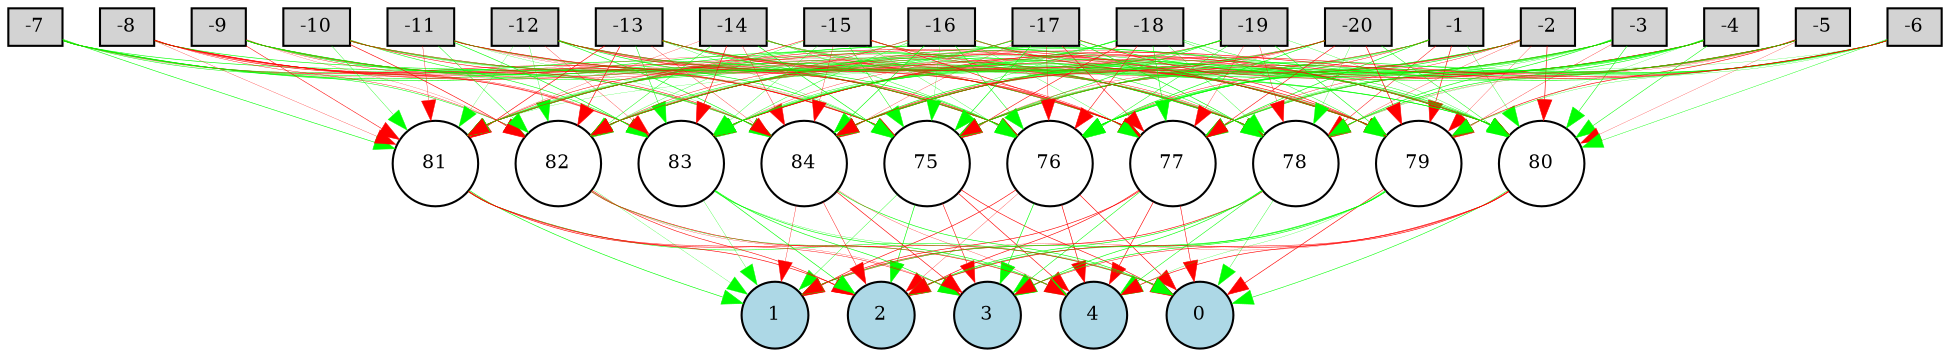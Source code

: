 digraph {
	node [fontsize=9 height=0.2 shape=circle width=0.2]
	-1 [fillcolor=lightgray shape=box style=filled]
	-2 [fillcolor=lightgray shape=box style=filled]
	-3 [fillcolor=lightgray shape=box style=filled]
	-4 [fillcolor=lightgray shape=box style=filled]
	-5 [fillcolor=lightgray shape=box style=filled]
	-6 [fillcolor=lightgray shape=box style=filled]
	-7 [fillcolor=lightgray shape=box style=filled]
	-8 [fillcolor=lightgray shape=box style=filled]
	-9 [fillcolor=lightgray shape=box style=filled]
	-10 [fillcolor=lightgray shape=box style=filled]
	-11 [fillcolor=lightgray shape=box style=filled]
	-12 [fillcolor=lightgray shape=box style=filled]
	-13 [fillcolor=lightgray shape=box style=filled]
	-14 [fillcolor=lightgray shape=box style=filled]
	-15 [fillcolor=lightgray shape=box style=filled]
	-16 [fillcolor=lightgray shape=box style=filled]
	-17 [fillcolor=lightgray shape=box style=filled]
	-18 [fillcolor=lightgray shape=box style=filled]
	-19 [fillcolor=lightgray shape=box style=filled]
	-20 [fillcolor=lightgray shape=box style=filled]
	0 [fillcolor=lightblue style=filled]
	1 [fillcolor=lightblue style=filled]
	2 [fillcolor=lightblue style=filled]
	3 [fillcolor=lightblue style=filled]
	4 [fillcolor=lightblue style=filled]
	75 [fillcolor=white style=filled]
	76 [fillcolor=white style=filled]
	77 [fillcolor=white style=filled]
	78 [fillcolor=white style=filled]
	79 [fillcolor=white style=filled]
	80 [fillcolor=white style=filled]
	81 [fillcolor=white style=filled]
	82 [fillcolor=white style=filled]
	83 [fillcolor=white style=filled]
	84 [fillcolor=white style=filled]
	-1 -> 75 [color=green penwidth=0.17141164142423176 style=solid]
	-1 -> 76 [color=red penwidth=0.209580695409458 style=solid]
	-1 -> 77 [color=green penwidth=0.30000000000000004 style=solid]
	-1 -> 78 [color=red penwidth=0.22960161178389762 style=solid]
	-1 -> 79 [color=red penwidth=0.30000000000000004 style=solid]
	-1 -> 80 [color=green penwidth=0.16140198184810084 style=solid]
	-1 -> 81 [color=red penwidth=0.1647758452656759 style=solid]
	-1 -> 82 [color=red penwidth=0.1444746094223498 style=solid]
	-1 -> 83 [color=green penwidth=0.21243582445874126 style=solid]
	-1 -> 84 [color=green penwidth=0.12624317341202584 style=solid]
	-2 -> 75 [color=red penwidth=0.18473455368221603 style=solid]
	-2 -> 76 [color=green penwidth=0.30000000000000004 style=solid]
	-2 -> 77 [color=red penwidth=0.18282413447078805 style=solid]
	-2 -> 78 [color=red penwidth=0.14099691846395906 style=solid]
	-2 -> 79 [color=red penwidth=0.12466532023796065 style=solid]
	-2 -> 80 [color=red penwidth=0.30000000000000004 style=solid]
	-2 -> 81 [color=green penwidth=0.12439145073776312 style=solid]
	-2 -> 82 [color=green penwidth=0.17849544183746466 style=solid]
	-2 -> 83 [color=green penwidth=0.26539666450612875 style=solid]
	-2 -> 84 [color=red penwidth=0.30000000000000004 style=solid]
	-3 -> 75 [color=green penwidth=0.1862009101363553 style=solid]
	-3 -> 76 [color=green penwidth=0.2685920763555648 style=solid]
	-3 -> 77 [color=green penwidth=0.1491475387018249 style=solid]
	-3 -> 78 [color=green penwidth=0.30000000000000004 style=solid]
	-3 -> 79 [color=red penwidth=0.15106218924724452 style=solid]
	-3 -> 80 [color=green penwidth=0.25426610297903857 style=solid]
	-3 -> 81 [color=green penwidth=0.24790412387474772 style=solid]
	-3 -> 82 [color=green penwidth=0.2492242576220245 style=solid]
	-3 -> 83 [color=red penwidth=0.14239835241855556 style=solid]
	-3 -> 84 [color=green penwidth=0.2265956060400046 style=solid]
	-4 -> 75 [color=green penwidth=0.2939699829928565 style=solid]
	-4 -> 76 [color=green penwidth=0.2959324525505336 style=solid]
	-4 -> 77 [color=green penwidth=0.30000000000000004 style=solid]
	-4 -> 78 [color=green penwidth=0.30000000000000004 style=solid]
	-4 -> 79 [color=green penwidth=0.11146736673094448 style=solid]
	-4 -> 80 [color=green penwidth=0.2492539356072194 style=solid]
	-4 -> 81 [color=red penwidth=0.2519529745889991 style=solid]
	-4 -> 82 [color=red penwidth=0.30000000000000004 style=solid]
	-4 -> 83 [color=green penwidth=0.30000000000000004 style=solid]
	-4 -> 84 [color=green penwidth=0.23104099813173115 style=solid]
	-5 -> 75 [color=red penwidth=0.2734067253971948 style=solid]
	-5 -> 76 [color=green penwidth=0.30000000000000004 style=solid]
	-5 -> 77 [color=red penwidth=0.1599157669457284 style=solid]
	-5 -> 78 [color=red penwidth=0.11276656779900689 style=solid]
	-5 -> 79 [color=red penwidth=0.30000000000000004 style=solid]
	-5 -> 80 [color=red penwidth=0.11758911860172105 style=solid]
	-5 -> 81 [color=green penwidth=0.22757415280103202 style=solid]
	-5 -> 82 [color=red penwidth=0.17933063452665848 style=solid]
	-5 -> 83 [color=red penwidth=0.23549817806414305 style=solid]
	-5 -> 84 [color=green penwidth=0.26608589003979577 style=solid]
	-6 -> 75 [color=green penwidth=0.2865087883854831 style=solid]
	-6 -> 76 [color=green penwidth=0.24993947419305154 style=solid]
	-6 -> 77 [color=green penwidth=0.30000000000000004 style=solid]
	-6 -> 78 [color=green penwidth=0.10803587913758485 style=solid]
	-6 -> 79 [color=green penwidth=0.13023030683687434 style=solid]
	-6 -> 80 [color=green penwidth=0.19368562489516655 style=solid]
	-6 -> 81 [color=green penwidth=0.10695677431895034 style=solid]
	-6 -> 82 [color=green penwidth=0.30000000000000004 style=solid]
	-6 -> 83 [color=red penwidth=0.30000000000000004 style=solid]
	-6 -> 84 [color=red penwidth=0.26079346148030014 style=solid]
	-7 -> 75 [color=red penwidth=0.28570981397650685 style=solid]
	-7 -> 76 [color=green penwidth=0.30000000000000004 style=solid]
	-7 -> 77 [color=red penwidth=0.11737623130618922 style=solid]
	-7 -> 78 [color=green penwidth=0.30000000000000004 style=solid]
	-7 -> 79 [color=green penwidth=0.30000000000000004 style=solid]
	-7 -> 80 [color=green penwidth=0.30000000000000004 style=solid]
	-7 -> 81 [color=green penwidth=0.27961882041682234 style=solid]
	-7 -> 82 [color=green penwidth=0.24649639375689153 style=solid]
	-7 -> 83 [color=red penwidth=0.10701891478092601 style=solid]
	-7 -> 84 [color=green penwidth=0.19827021454266563 style=solid]
	-8 -> 75 [color=red penwidth=0.30000000000000004 style=solid]
	-8 -> 76 [color=red penwidth=0.23157720665507062 style=solid]
	-8 -> 77 [color=red penwidth=0.18567507481007867 style=solid]
	-8 -> 78 [color=red penwidth=0.11878157184772338 style=solid]
	-8 -> 79 [color=red penwidth=0.25921517913694253 style=solid]
	-8 -> 80 [color=green penwidth=0.30000000000000004 style=solid]
	-8 -> 81 [color=red penwidth=0.1287094062859622 style=solid]
	-8 -> 82 [color=red penwidth=0.18271103029285635 style=solid]
	-8 -> 83 [color=red penwidth=0.2970283434753578 style=solid]
	-8 -> 84 [color=red penwidth=0.11208788123661881 style=solid]
	-9 -> 75 [color=red penwidth=0.17894661997687034 style=solid]
	-9 -> 76 [color=red penwidth=0.275134986187501 style=solid]
	-9 -> 77 [color=green penwidth=0.30000000000000004 style=solid]
	-9 -> 78 [color=green penwidth=0.18742569674438062 style=solid]
	-9 -> 79 [color=red penwidth=0.13090813895285106 style=solid]
	-9 -> 80 [color=green penwidth=0.24943195838342436 style=solid]
	-9 -> 81 [color=red penwidth=0.25554426991628487 style=solid]
	-9 -> 82 [color=red penwidth=0.10361548902926443 style=solid]
	-9 -> 83 [color=red penwidth=0.18677686288332374 style=solid]
	-9 -> 84 [color=green penwidth=0.30000000000000004 style=solid]
	-10 -> 75 [color=green penwidth=0.12240942797315808 style=solid]
	-10 -> 76 [color=green penwidth=0.30000000000000004 style=solid]
	-10 -> 77 [color=red penwidth=0.12633475237488076 style=solid]
	-10 -> 78 [color=green penwidth=0.13378569334617282 style=solid]
	-10 -> 79 [color=green penwidth=0.13919567740037525 style=solid]
	-10 -> 80 [color=red penwidth=0.15941530190210051 style=solid]
	-10 -> 81 [color=green penwidth=0.17261303431461827 style=solid]
	-10 -> 82 [color=red penwidth=0.30000000000000004 style=solid]
	-10 -> 83 [color=green penwidth=0.2680692467304694 style=solid]
	-10 -> 84 [color=red penwidth=0.2604862166866898 style=solid]
	-11 -> 75 [color=red penwidth=0.11576127318359147 style=solid]
	-11 -> 76 [color=red penwidth=0.10825428747882664 style=solid]
	-11 -> 77 [color=red penwidth=0.1524251945718147 style=solid]
	-11 -> 78 [color=green penwidth=0.30000000000000004 style=solid]
	-11 -> 79 [color=red penwidth=0.11130150828201915 style=solid]
	-11 -> 80 [color=red penwidth=0.27191106296340306 style=solid]
	-11 -> 81 [color=red penwidth=0.16600231734173465 style=solid]
	-11 -> 82 [color=green penwidth=0.21231426642729667 style=solid]
	-11 -> 83 [color=green penwidth=0.30000000000000004 style=solid]
	-11 -> 84 [color=green penwidth=0.10863365632560075 style=solid]
	-12 -> 75 [color=green penwidth=0.30000000000000004 style=solid]
	-12 -> 76 [color=red penwidth=0.30000000000000004 style=solid]
	-12 -> 77 [color=red penwidth=0.19512410483800952 style=solid]
	-12 -> 78 [color=red penwidth=0.15445316280187704 style=solid]
	-12 -> 79 [color=green penwidth=0.30000000000000004 style=solid]
	-12 -> 80 [color=red penwidth=0.19633316405783063 style=solid]
	-12 -> 81 [color=green penwidth=0.10932452086539986 style=solid]
	-12 -> 82 [color=green penwidth=0.15080825915038282 style=solid]
	-12 -> 83 [color=red penwidth=0.1405636992170568 style=solid]
	-12 -> 84 [color=green penwidth=0.30000000000000004 style=solid]
	-13 -> 75 [color=green penwidth=0.1445355122372829 style=solid]
	-13 -> 76 [color=green penwidth=0.30000000000000004 style=solid]
	-13 -> 77 [color=red penwidth=0.2882146640704875 style=solid]
	-13 -> 78 [color=red penwidth=0.26670235885097404 style=solid]
	-13 -> 79 [color=red penwidth=0.28627234670559354 style=solid]
	-13 -> 80 [color=green penwidth=0.24824240637952585 style=solid]
	-13 -> 81 [color=red penwidth=0.30000000000000004 style=solid]
	-13 -> 82 [color=red penwidth=0.30000000000000004 style=solid]
	-13 -> 83 [color=green penwidth=0.23323529787854444 style=solid]
	-13 -> 84 [color=red penwidth=0.1572789120830147 style=solid]
	-14 -> 75 [color=green penwidth=0.30000000000000004 style=solid]
	-14 -> 76 [color=green penwidth=0.19204468889115978 style=solid]
	-14 -> 77 [color=red penwidth=0.19969267907837684 style=solid]
	-14 -> 78 [color=green penwidth=0.20851299630188475 style=solid]
	-14 -> 79 [color=red penwidth=0.14233835034271167 style=solid]
	-14 -> 80 [color=green penwidth=0.17870247250197724 style=solid]
	-14 -> 81 [color=red penwidth=0.11919832507803076 style=solid]
	-14 -> 82 [color=green penwidth=0.2203159811957885 style=solid]
	-14 -> 83 [color=red penwidth=0.30000000000000004 style=solid]
	-14 -> 84 [color=red penwidth=0.1727942697792429 style=solid]
	-15 -> 75 [color=green penwidth=0.22610404278448556 style=solid]
	-15 -> 76 [color=green penwidth=0.1499841867897006 style=solid]
	-15 -> 77 [color=red penwidth=0.30000000000000004 style=solid]
	-15 -> 78 [color=red penwidth=0.1983972158304282 style=solid]
	-15 -> 79 [color=green penwidth=0.14120451160115846 style=solid]
	-15 -> 80 [color=red penwidth=0.17449230800586885 style=solid]
	-15 -> 81 [color=red penwidth=0.24009248135943884 style=solid]
	-15 -> 82 [color=green penwidth=0.16100970372554813 style=solid]
	-15 -> 83 [color=green penwidth=0.15994496640546332 style=solid]
	-15 -> 84 [color=red penwidth=0.16132756970239143 style=solid]
	-16 -> 75 [color=green penwidth=0.12051875857252484 style=solid]
	-16 -> 76 [color=green penwidth=0.2410197444906589 style=solid]
	-16 -> 77 [color=green penwidth=0.15003493107812962 style=solid]
	-16 -> 78 [color=green penwidth=0.21832819184396404 style=solid]
	-16 -> 79 [color=red penwidth=0.30000000000000004 style=solid]
	-16 -> 80 [color=green penwidth=0.1292542870629816 style=solid]
	-16 -> 81 [color=green penwidth=0.1504907578050057 style=solid]
	-16 -> 82 [color=red penwidth=0.2020522754645904 style=solid]
	-16 -> 83 [color=green penwidth=0.1907408095187238 style=solid]
	-16 -> 84 [color=green penwidth=0.30000000000000004 style=solid]
	-17 -> 75 [color=green penwidth=0.30000000000000004 style=solid]
	-17 -> 76 [color=red penwidth=0.17677669280274244 style=solid]
	-17 -> 77 [color=red penwidth=0.2599595782641032 style=solid]
	-17 -> 78 [color=green penwidth=0.30000000000000004 style=solid]
	-17 -> 79 [color=red penwidth=0.2771485719385487 style=solid]
	-17 -> 80 [color=green penwidth=0.30000000000000004 style=solid]
	-17 -> 81 [color=green penwidth=0.24522012726482567 style=solid]
	-17 -> 82 [color=green penwidth=0.24961579962173222 style=solid]
	-17 -> 83 [color=red penwidth=0.1517849197654931 style=solid]
	-17 -> 84 [color=red penwidth=0.13598729115158298 style=solid]
	-18 -> 75 [color=red penwidth=0.2755937230248501 style=solid]
	-18 -> 76 [color=red penwidth=0.26176152999300495 style=solid]
	-18 -> 77 [color=green penwidth=0.2667629107220111 style=solid]
	-18 -> 78 [color=green penwidth=0.16300233724376662 style=solid]
	-18 -> 79 [color=green penwidth=0.19821529651008896 style=solid]
	-18 -> 80 [color=green penwidth=0.2086699435933424 style=solid]
	-18 -> 81 [color=green penwidth=0.19835226765352132 style=solid]
	-18 -> 82 [color=green penwidth=0.15727364143520323 style=solid]
	-18 -> 83 [color=green penwidth=0.19974421804499715 style=solid]
	-18 -> 84 [color=green penwidth=0.16663921622842315 style=solid]
	-19 -> 75 [color=green penwidth=0.27312662321173886 style=solid]
	-19 -> 76 [color=green penwidth=0.22727067260122014 style=solid]
	-19 -> 77 [color=red penwidth=0.14922543252451076 style=solid]
	-19 -> 78 [color=red penwidth=0.15868887198369985 style=solid]
	-19 -> 79 [color=green penwidth=0.27371733231158013 style=solid]
	-19 -> 80 [color=green penwidth=0.15142604789262998 style=solid]
	-19 -> 81 [color=red penwidth=0.10076903819030394 style=solid]
	-19 -> 82 [color=red penwidth=0.1307759796018742 style=solid]
	-19 -> 83 [color=green penwidth=0.19092823745868603 style=solid]
	-19 -> 84 [color=green penwidth=0.30000000000000004 style=solid]
	-20 -> 75 [color=red penwidth=0.14068358273671414 style=solid]
	-20 -> 76 [color=green penwidth=0.30000000000000004 style=solid]
	-20 -> 77 [color=red penwidth=0.27176813745459494 style=solid]
	-20 -> 78 [color=green penwidth=0.13101608777788754 style=solid]
	-20 -> 79 [color=red penwidth=0.30000000000000004 style=solid]
	-20 -> 80 [color=green penwidth=0.22491360440379926 style=solid]
	-20 -> 81 [color=red penwidth=0.10520379795651116 style=solid]
	-20 -> 82 [color=red penwidth=0.11809463917381216 style=solid]
	-20 -> 83 [color=green penwidth=0.30000000000000004 style=solid]
	-20 -> 84 [color=red penwidth=0.2874282600483343 style=solid]
	75 -> 0 [color=red penwidth=0.30000000000000004 style=solid]
	75 -> 1 [color=green penwidth=0.17797687766555653 style=solid]
	75 -> 2 [color=green penwidth=0.2983721282538376 style=solid]
	75 -> 3 [color=red penwidth=0.2590446405843172 style=solid]
	75 -> 4 [color=red penwidth=0.30000000000000004 style=solid]
	76 -> 0 [color=red penwidth=0.30000000000000004 style=solid]
	76 -> 1 [color=red penwidth=0.30000000000000004 style=solid]
	76 -> 2 [color=red penwidth=0.13263407771103108 style=solid]
	76 -> 3 [color=green penwidth=0.30000000000000004 style=solid]
	76 -> 4 [color=red penwidth=0.30000000000000004 style=solid]
	77 -> 0 [color=red penwidth=0.26195763040211406 style=solid]
	77 -> 1 [color=red penwidth=0.30000000000000004 style=solid]
	77 -> 2 [color=red penwidth=0.30000000000000004 style=solid]
	77 -> 3 [color=green penwidth=0.2556478898429857 style=solid]
	77 -> 4 [color=red penwidth=0.30000000000000004 style=solid]
	78 -> 0 [color=green penwidth=0.16946769265341421 style=solid]
	78 -> 1 [color=red penwidth=0.30000000000000004 style=solid]
	78 -> 2 [color=green penwidth=0.30000000000000004 style=solid]
	78 -> 3 [color=green penwidth=0.30000000000000004 style=solid]
	78 -> 4 [color=green penwidth=0.25353038928460303 style=solid]
	79 -> 0 [color=red penwidth=0.30000000000000004 style=solid]
	79 -> 1 [color=green penwidth=0.30000000000000004 style=solid]
	79 -> 2 [color=green penwidth=0.30000000000000004 style=solid]
	79 -> 3 [color=green penwidth=0.30000000000000004 style=solid]
	79 -> 4 [color=green penwidth=0.12115897926522598 style=solid]
	80 -> 0 [color=green penwidth=0.2702330828667311 style=solid]
	80 -> 1 [color=red penwidth=0.11885852914457051 style=solid]
	80 -> 2 [color=red penwidth=0.30000000000000004 style=solid]
	80 -> 3 [color=red penwidth=0.22970538698344897 style=solid]
	80 -> 4 [color=red penwidth=0.30000000000000004 style=solid]
	81 -> 0 [color=green penwidth=0.24725501048747756 style=solid]
	81 -> 1 [color=green penwidth=0.30000000000000004 style=solid]
	81 -> 2 [color=red penwidth=0.30000000000000004 style=solid]
	81 -> 3 [color=red penwidth=0.2162608222964526 style=solid]
	81 -> 4 [color=red penwidth=0.2957477838713508 style=solid]
	82 -> 0 [color=red penwidth=0.30000000000000004 style=solid]
	82 -> 1 [color=green penwidth=0.12289430836648604 style=solid]
	82 -> 2 [color=red penwidth=0.2738045046937495 style=solid]
	82 -> 3 [color=red penwidth=0.12028795306795331 style=solid]
	82 -> 4 [color=green penwidth=0.15252640309701254 style=solid]
	83 -> 0 [color=green penwidth=0.12888094423587462 style=solid]
	83 -> 1 [color=green penwidth=0.13981133026463283 style=solid]
	83 -> 2 [color=green penwidth=0.30000000000000004 style=solid]
	83 -> 3 [color=green penwidth=0.30000000000000004 style=solid]
	83 -> 4 [color=green penwidth=0.30000000000000004 style=solid]
	84 -> 0 [color=green penwidth=0.30000000000000004 style=solid]
	84 -> 1 [color=red penwidth=0.15894554227735505 style=solid]
	84 -> 2 [color=red penwidth=0.20851962906906008 style=solid]
	84 -> 3 [color=red penwidth=0.30000000000000004 style=solid]
	84 -> 4 [color=red penwidth=0.1368163416439193 style=solid]
}
